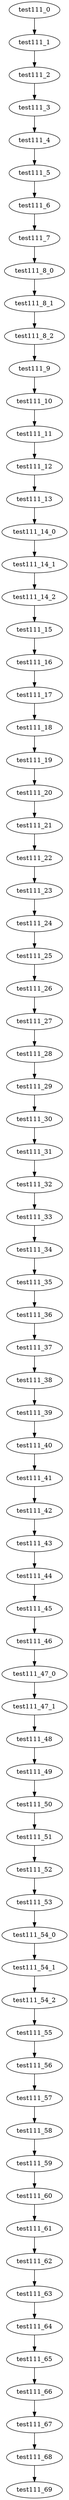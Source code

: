 digraph G {
test111_0->test111_1;
test111_1->test111_2;
test111_2->test111_3;
test111_3->test111_4;
test111_4->test111_5;
test111_5->test111_6;
test111_6->test111_7;
test111_7->test111_8_0;
test111_8_0->test111_8_1;
test111_8_1->test111_8_2;
test111_8_2->test111_9;
test111_9->test111_10;
test111_10->test111_11;
test111_11->test111_12;
test111_12->test111_13;
test111_13->test111_14_0;
test111_14_0->test111_14_1;
test111_14_1->test111_14_2;
test111_14_2->test111_15;
test111_15->test111_16;
test111_16->test111_17;
test111_17->test111_18;
test111_18->test111_19;
test111_19->test111_20;
test111_20->test111_21;
test111_21->test111_22;
test111_22->test111_23;
test111_23->test111_24;
test111_24->test111_25;
test111_25->test111_26;
test111_26->test111_27;
test111_27->test111_28;
test111_28->test111_29;
test111_29->test111_30;
test111_30->test111_31;
test111_31->test111_32;
test111_32->test111_33;
test111_33->test111_34;
test111_34->test111_35;
test111_35->test111_36;
test111_36->test111_37;
test111_37->test111_38;
test111_38->test111_39;
test111_39->test111_40;
test111_40->test111_41;
test111_41->test111_42;
test111_42->test111_43;
test111_43->test111_44;
test111_44->test111_45;
test111_45->test111_46;
test111_46->test111_47_0;
test111_47_0->test111_47_1;
test111_47_1->test111_48;
test111_48->test111_49;
test111_49->test111_50;
test111_50->test111_51;
test111_51->test111_52;
test111_52->test111_53;
test111_53->test111_54_0;
test111_54_0->test111_54_1;
test111_54_1->test111_54_2;
test111_54_2->test111_55;
test111_55->test111_56;
test111_56->test111_57;
test111_57->test111_58;
test111_58->test111_59;
test111_59->test111_60;
test111_60->test111_61;
test111_61->test111_62;
test111_62->test111_63;
test111_63->test111_64;
test111_64->test111_65;
test111_65->test111_66;
test111_66->test111_67;
test111_67->test111_68;
test111_68->test111_69;

}
